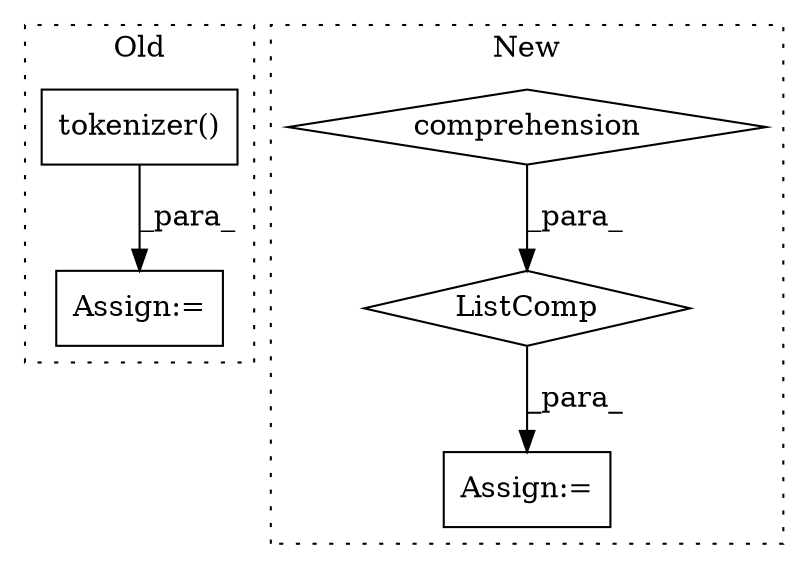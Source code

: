 digraph G {
subgraph cluster0 {
1 [label="tokenizer()" a="75" s="1569,1588" l="15,22" shape="box"];
5 [label="Assign:=" a="68" s="1566" l="3" shape="box"];
label = "Old";
style="dotted";
}
subgraph cluster1 {
2 [label="ListComp" a="106" s="1805" l="49" shape="diamond"];
3 [label="comprehension" a="45" s="1827" l="3" shape="diamond"];
4 [label="Assign:=" a="68" s="1802" l="3" shape="box"];
label = "New";
style="dotted";
}
1 -> 5 [label="_para_"];
2 -> 4 [label="_para_"];
3 -> 2 [label="_para_"];
}
